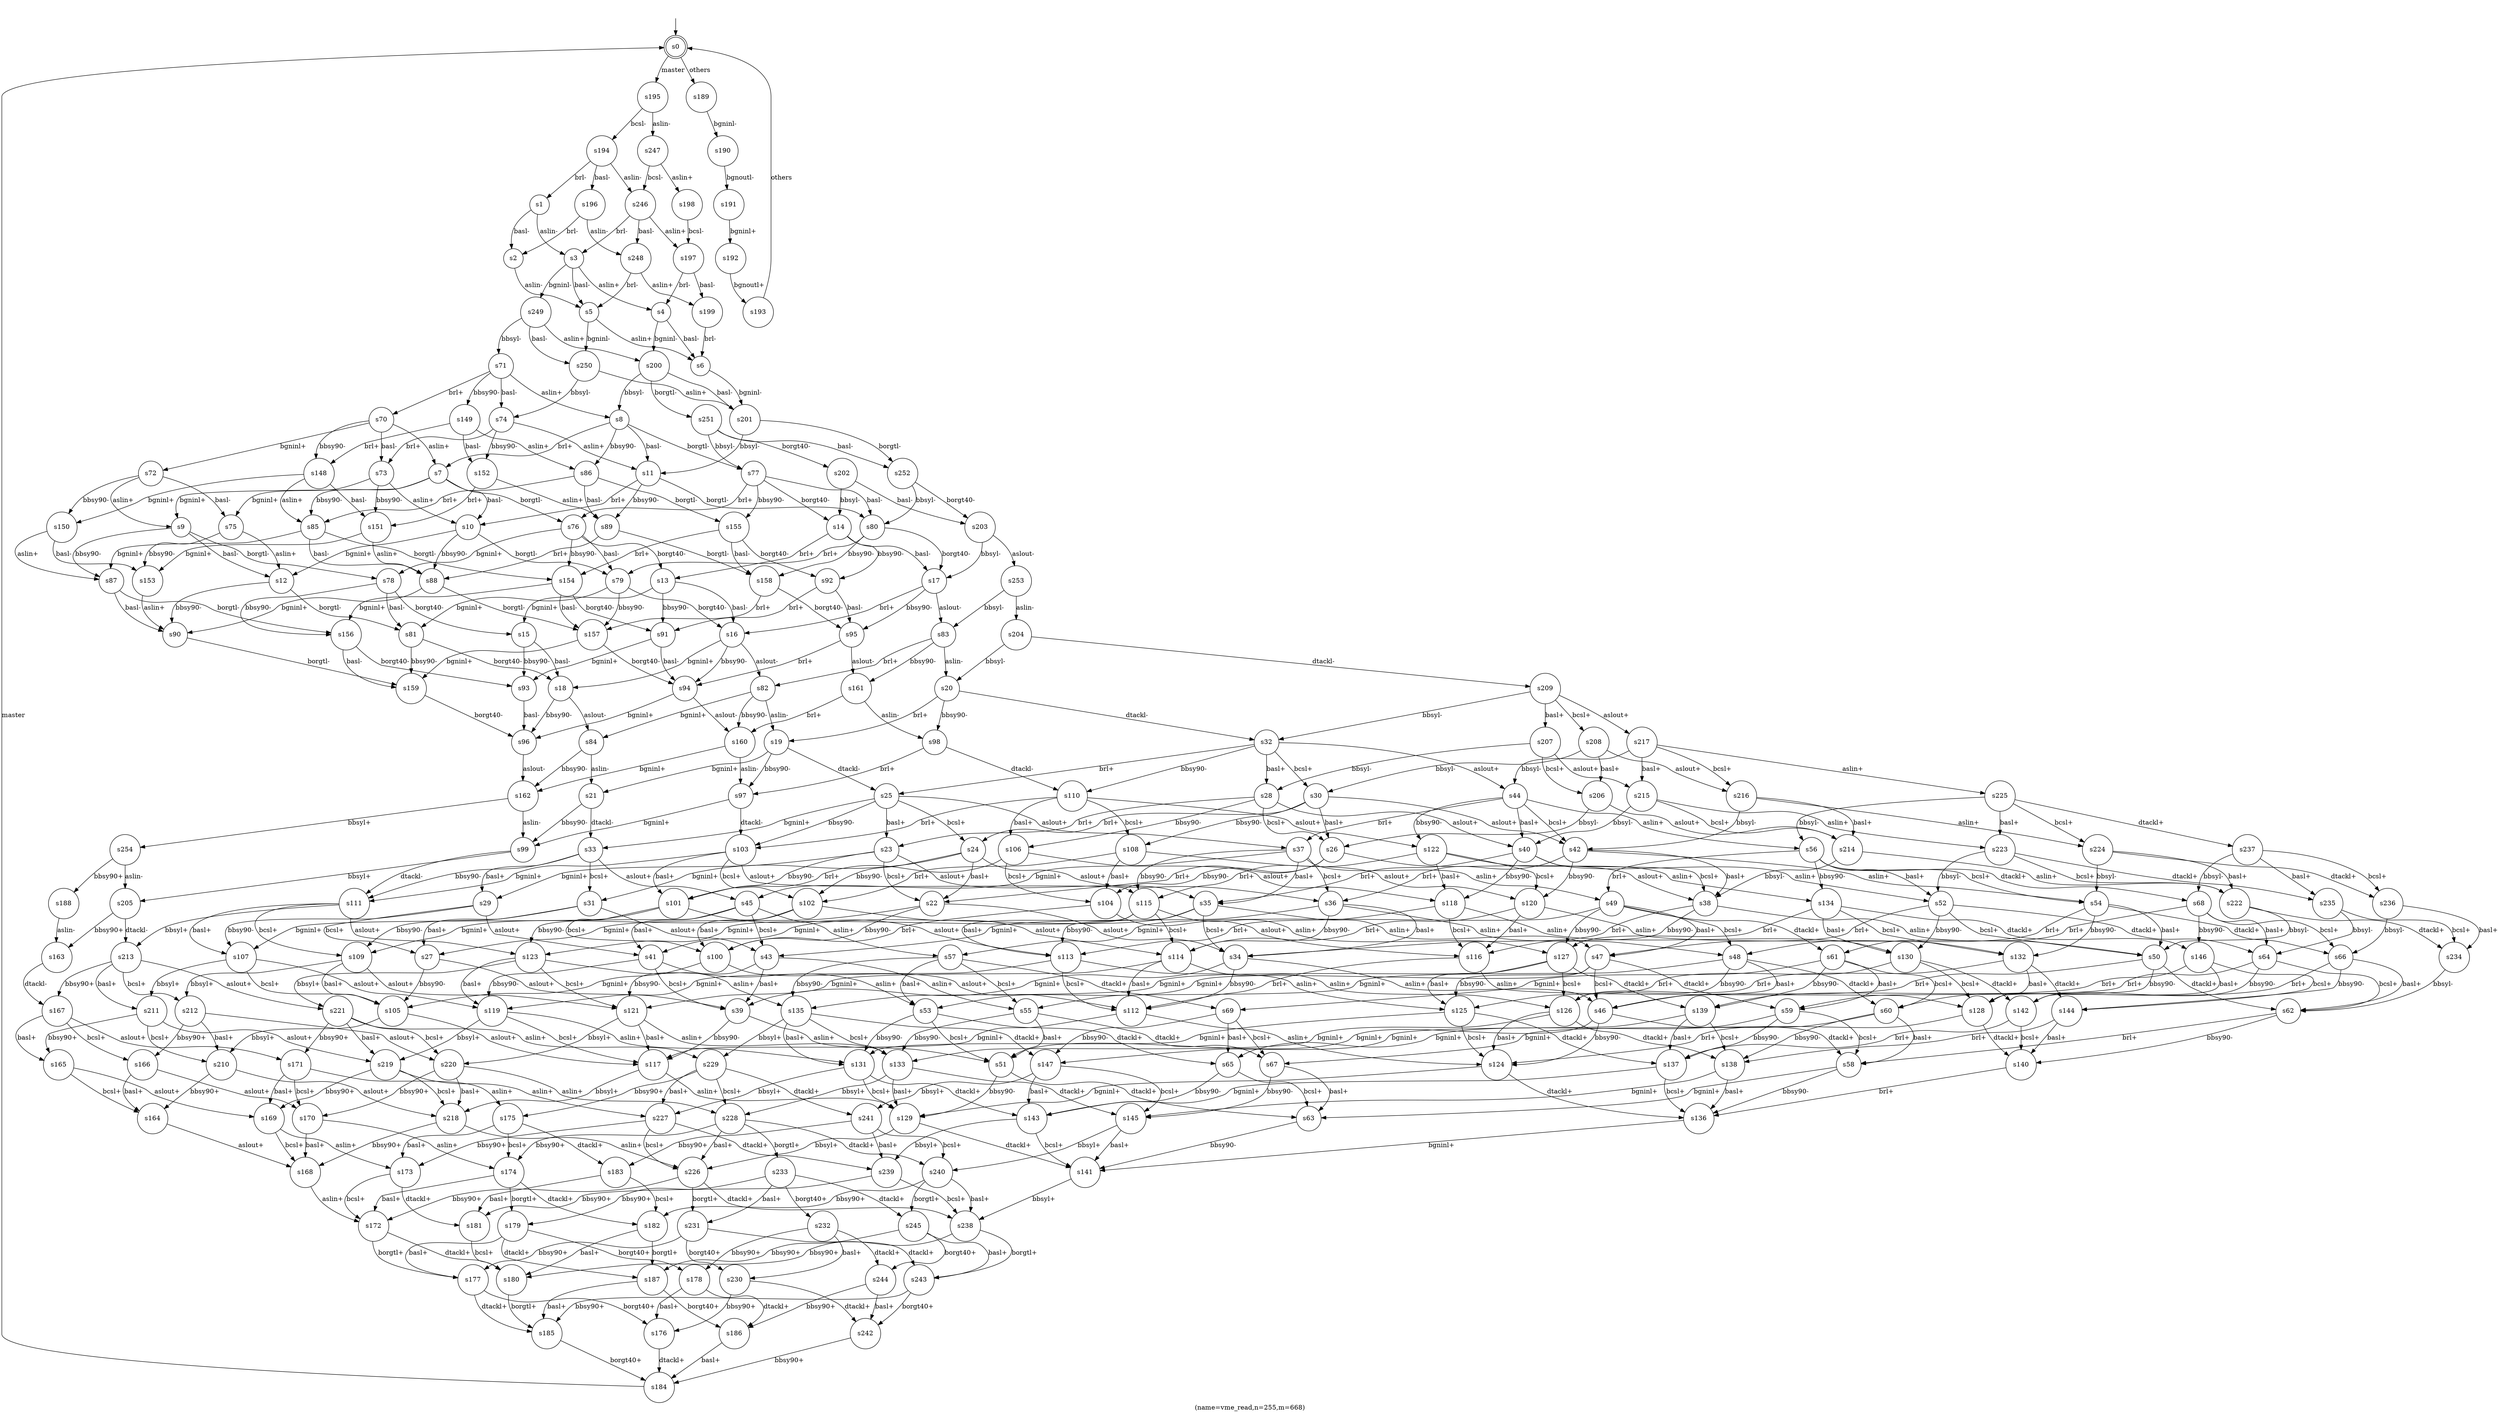 digraph vme_read{
	label="(name=vme_read,n=255,m=668)";
	_nil [style = "invis"];
	node [shape = doublecircle]; s0;
	node [shape = circle];
	_nil -> s0;
	s0->s195[label="master"];
	s184->s0[label="master"];
	s0->s189[label="others"];
	s193->s0[label="others"];
	s252->s80[label="bbsyl-"];
	s250->s74[label="bbsyl-"];
	s207->s28[label="bbsyl-"];
	s234->s62[label="bbsyl-"];
	s224->s54[label="bbsyl-"];
	s225->s56[label="bbsyl-"];
	s235->s64[label="bbsyl-"];
	s214->s38[label="bbsyl-"];
	s200->s8[label="bbsyl-"];
	s203->s17[label="bbsyl-"];
	s253->s83[label="bbsyl-"];
	s201->s11[label="bbsyl-"];
	s249->s71[label="bbsyl-"];
	s206->s26[label="bbsyl-"];
	s204->s20[label="bbsyl-"];
	s251->s77[label="bbsyl-"];
	s215->s40[label="bbsyl-"];
	s216->s42[label="bbsyl-"];
	s222->s50[label="bbsyl-"];
	s217->s44[label="bbsyl-"];
	s209->s32[label="bbsyl-"];
	s237->s68[label="bbsyl-"];
	s223->s52[label="bbsyl-"];
	s208->s30[label="bbsyl-"];
	s236->s66[label="bbsyl-"];
	s202->s14[label="bbsyl-"];
	s252->s203[label="borgt40-"];
	s157->s94[label="borgt40-"];
	s79->s16[label="borgt40-"];
	s78->s15[label="borgt40-"];
	s154->s91[label="borgt40-"];
	s81->s18[label="borgt40-"];
	s80->s17[label="borgt40-"];
	s155->s92[label="borgt40-"];
	s77->s14[label="borgt40-"];
	s251->s202[label="borgt40-"];
	s158->s95[label="borgt40-"];
	s76->s13[label="borgt40-"];
	s156->s93[label="borgt40-"];
	s159->s96[label="borgt40-"];
	s135->s229[label="bbsyl+"];
	s145->s240[label="bbsyl+"];
	s119->s219[label="bbsyl+"];
	s99->s205[label="bbsyl+"];
	s105->s210[label="bbsyl+"];
	s109->s212[label="bbsyl+"];
	s131->s227[label="bbsyl+"];
	s143->s239[label="bbsyl+"];
	s117->s218[label="bbsyl+"];
	s133->s228[label="bbsyl+"];
	s162->s254[label="bbsyl+"];
	s147->s241[label="bbsyl+"];
	s123->s221[label="bbsyl+"];
	s111->s213[label="bbsyl+"];
	s129->s226[label="bbsyl+"];
	s107->s211[label="bbsyl+"];
	s141->s238[label="bbsyl+"];
	s121->s220[label="bbsyl+"];
	s135->s133[label="bcsl+"];
	s130->s128[label="bcsl+"];
	s137->s136[label="bcsl+"];
	s119->s117[label="bcsl+"];
	s213->s212[label="bcsl+"];
	s56->s54[label="bcsl+"];
	s207->s206[label="bcsl+"];
	s229->s228[label="bcsl+"];
	s113->s112[label="bcsl+"];
	s227->s226[label="bcsl+"];
	s225->s224[label="bcsl+"];
	s118->s116[label="bcsl+"];
	s235->s234[label="bcsl+"];
	s57->s55[label="bcsl+"];
	s171->s170[label="bcsl+"];
	s181->s180[label="bcsl+"];
	s146->s144[label="bcsl+"];
	s219->s218[label="bcsl+"];
	s47->s46[label="bcsl+"];
	s29->s27[label="bcsl+"];
	s131->s129[label="bcsl+"];
	s241->s240[label="bcsl+"];
	s125->s124[label="bcsl+"];
	s143->s141[label="bcsl+"];
	s127->s126[label="bcsl+"];
	s169->s168[label="bcsl+"];
	s49->s48[label="bcsl+"];
	s101->s100[label="bcsl+"];
	s167->s166[label="bcsl+"];
	s239->s238[label="bcsl+"];
	s53->s51[label="bcsl+"];
	s175->s174[label="bcsl+"];
	s147->s145[label="bcsl+"];
	s41->s39[label="bcsl+"];
	s65->s63[label="bcsl+"];
	s123->s121[label="bcsl+"];
	s122->s120[label="bcsl+"];
	s139->s138[label="bcsl+"];
	s40->s38[label="bcsl+"];
	s69->s67[label="bcsl+"];
	s215->s214[label="bcsl+"];
	s110->s108[label="bcsl+"];
	s44->s42[label="bcsl+"];
	s183->s182[label="bcsl+"];
	s142->s140[label="bcsl+"];
	s111->s109[label="bcsl+"];
	s211->s210[label="bcsl+"];
	s103->s102[label="bcsl+"];
	s37->s36[label="bcsl+"];
	s134->s132[label="bcsl+"];
	s52->s50[label="bcsl+"];
	s25->s24[label="bcsl+"];
	s165->s164[label="bcsl+"];
	s64->s62[label="bcsl+"];
	s115->s114[label="bcsl+"];
	s107->s105[label="bcsl+"];
	s45->s43[label="bcsl+"];
	s217->s216[label="bcsl+"];
	s209->s208[label="bcsl+"];
	s33->s31[label="bcsl+"];
	s173->s172[label="bcsl+"];
	s23->s22[label="bcsl+"];
	s221->s220[label="bcsl+"];
	s68->s66[label="bcsl+"];
	s35->s34[label="bcsl+"];
	s237->s236[label="bcsl+"];
	s223->s222[label="bcsl+"];
	s28->s26[label="bcsl+"];
	s61->s60[label="bcsl+"];
	s32->s30[label="bcsl+"];
	s106->s104[label="bcsl+"];
	s59->s58[label="bcsl+"];
	s135->s131[label="basl+"];
	s145->s141[label="basl+"];
	s213->s211[label="basl+"];
	s56->s52[label="basl+"];
	s24->s22[label="basl+"];
	s187->s185[label="basl+"];
	s229->s227[label="basl+"];
	s224->s222[label="basl+"];
	s138->s136[label="basl+"];
	s120->s116[label="basl+"];
	s186->s184[label="basl+"];
	s225->s223[label="basl+"];
	s57->s53[label="basl+"];
	s109->s105[label="basl+"];
	s171->s169[label="basl+"];
	s146->s142[label="basl+"];
	s102->s100[label="basl+"];
	s241->s239[label="basl+"];
	s233->s231[label="basl+"];
	s245->s243[label="basl+"];
	s42->s38[label="basl+"];
	s30->s26[label="basl+"];
	s127->s125[label="basl+"];
	s179->s177[label="basl+"];
	s66->s62[label="basl+"];
	s49->s47[label="basl+"];
	s133->s129[label="basl+"];
	s36->s34[label="basl+"];
	s167->s165[label="basl+"];
	s228->s226[label="basl+"];
	s240->s238[label="basl+"];
	s175->s173[label="basl+"];
	s147->s143[label="basl+"];
	s123->s119[label="basl+"];
	s132->s128[label="basl+"];
	s31->s27[label="basl+"];
	s144->s140[label="basl+"];
	s122->s118[label="basl+"];
	s166->s164[label="basl+"];
	s139->s137[label="basl+"];
	s69->s65[label="basl+"];
	s55->s51[label="basl+"];
	s110->s106[label="basl+"];
	s244->s242[label="basl+"];
	s44->s40[label="basl+"];
	s183->s181[label="basl+"];
	s114->s112[label="basl+"];
	s111->s107[label="basl+"];
	s220->s218[label="basl+"];
	s103->s101[label="basl+"];
	s37->s35[label="basl+"];
	s134->s130[label="basl+"];
	s216->s214[label="basl+"];
	s25->s23[label="basl+"];
	s67->s63[label="basl+"];
	s232->s230[label="basl+"];
	s43->s39[label="basl+"];
	s115->s113[label="basl+"];
	s54->s50[label="basl+"];
	s45->s41[label="basl+"];
	s217->s215[label="basl+"];
	s212->s210[label="basl+"];
	s209->s207[label="basl+"];
	s170->s168[label="basl+"];
	s126->s124[label="basl+"];
	s33->s29[label="basl+"];
	s221->s219[label="basl+"];
	s68->s64[label="basl+"];
	s121->s117[label="basl+"];
	s178->s176[label="basl+"];
	s237->s235[label="basl+"];
	s208->s206[label="basl+"];
	s48->s46[label="basl+"];
	s60->s58[label="basl+"];
	s236->s234[label="basl+"];
	s108->s104[label="basl+"];
	s61->s59[label="basl+"];
	s32->s28[label="basl+"];
	s174->s172[label="basl+"];
	s182->s180[label="basl+"];
	s135->s147[label="dtackl+"];
	s226->s238[label="dtackl+"];
	s130->s142[label="dtackl+"];
	s56->s68[label="dtackl+"];
	s229->s241[label="dtackl+"];
	s172->s180[label="dtackl+"];
	s51->s63[label="dtackl+"];
	s224->s236[label="dtackl+"];
	s227->s239[label="dtackl+"];
	s225->s237[label="dtackl+"];
	s128->s140[label="dtackl+"];
	s57->s69[label="dtackl+"];
	s47->s59[label="dtackl+"];
	s131->s143[label="dtackl+"];
	s125->s137[label="dtackl+"];
	s233->s245[label="dtackl+"];
	s127->s139[label="dtackl+"];
	s179->s187[label="dtackl+"];
	s49->s61[label="dtackl+"];
	s133->s145[label="dtackl+"];
	s177->s185[label="dtackl+"];
	s50->s62[label="dtackl+"];
	s228->s240[label="dtackl+"];
	s53->s65[label="dtackl+"];
	s175->s183[label="dtackl+"];
	s176->s184[label="dtackl+"];
	s132->s144[label="dtackl+"];
	s231->s243[label="dtackl+"];
	s55->s67[label="dtackl+"];
	s134->s146[label="dtackl+"];
	s46->s58[label="dtackl+"];
	s52->s64[label="dtackl+"];
	s232->s244[label="dtackl+"];
	s222->s234[label="dtackl+"];
	s129->s141[label="dtackl+"];
	s54->s66[label="dtackl+"];
	s124->s136[label="dtackl+"];
	s126->s138[label="dtackl+"];
	s173->s181[label="dtackl+"];
	s178->s186[label="dtackl+"];
	s223->s235[label="dtackl+"];
	s48->s60[label="dtackl+"];
	s230->s242[label="dtackl+"];
	s174->s182[label="dtackl+"];
	s39->s51[label="aslin+"];
	s250->s201[label="aslin+"];
	s119->s131[label="aslin+"];
	s3->s4[label="aslin+"];
	s151->s88[label="aslin+"];
	s70->s7[label="aslin+"];
	s248->s199[label="aslin+"];
	s113->s125[label="aslin+"];
	s120->s132[label="aslin+"];
	s112->s124[label="aslin+"];
	s118->s130[label="aslin+"];
	s171->s175[label="aslin+"];
	s153->s90[label="aslin+"];
	s38->s50[label="aslin+"];
	s214->s222[label="aslin+"];
	s219->s227[label="aslin+"];
	s75->s12[label="aslin+"];
	s42->s54[label="aslin+"];
	s117->s129[label="aslin+"];
	s116->s128[label="aslin+"];
	s169->s173[label="aslin+"];
	s246->s197[label="aslin+"];
	s36->s48[label="aslin+"];
	s249->s200[label="aslin+"];
	s247->s198[label="aslin+"];
	s149->s86[label="aslin+"];
	s41->s53[label="aslin+"];
	s123->s135[label="aslin+"];
	s74->s11[label="aslin+"];
	s34->s46[label="aslin+"];
	s73->s10[label="aslin+"];
	s122->s134[label="aslin+"];
	s40->s52[label="aslin+"];
	s218->s226[label="aslin+"];
	s150->s87[label="aslin+"];
	s148->s85[label="aslin+"];
	s215->s223[label="aslin+"];
	s44->s56[label="aslin+"];
	s114->s126[label="aslin+"];
	s220->s228[label="aslin+"];
	s37->s49[label="aslin+"];
	s216->s224[label="aslin+"];
	s43->s55[label="aslin+"];
	s115->s127[label="aslin+"];
	s45->s57[label="aslin+"];
	s71->s8[label="aslin+"];
	s217->s225[label="aslin+"];
	s170->s174[label="aslin+"];
	s168->s172[label="aslin+"];
	s72->s9[label="aslin+"];
	s152->s89[label="aslin+"];
	s221->s229[label="aslin+"];
	s121->s133[label="aslin+"];
	s35->s47[label="aslin+"];
	s5->s6[label="aslin+"];
	s39->s117[label="bbsy90-"];
	s56->s134[label="bbsy90-"];
	s24->s102[label="bbsy90-"];
	s63->s141[label="bbsy90-"];
	s16->s94[label="bbsy90-"];
	s70->s148[label="bbsy90-"];
	s79->s157[label="bbsy90-"];
	s51->s129[label="bbsy90-"];
	s58->s136[label="bbsy90-"];
	s9->s87[label="bbsy90-"];
	s8->s86[label="bbsy90-"];
	s78->s156[label="bbsy90-"];
	s57->s135[label="bbsy90-"];
	s38->s116[label="bbsy90-"];
	s27->s105[label="bbsy90-"];
	s47->s125[label="bbsy90-"];
	s7->s85[label="bbsy90-"];
	s29->s107[label="bbsy90-"];
	s11->s89[label="bbsy90-"];
	s75->s153[label="bbsy90-"];
	s42->s120[label="bbsy90-"];
	s30->s108[label="bbsy90-"];
	s21->s99[label="bbsy90-"];
	s66->s144[label="bbsy90-"];
	s49->s127[label="bbsy90-"];
	s81->s159[label="bbsy90-"];
	s80->s158[label="bbsy90-"];
	s36->s114[label="bbsy90-"];
	s18->s96[label="bbsy90-"];
	s50->s128[label="bbsy90-"];
	s62->s140[label="bbsy90-"];
	s53->s131[label="bbsy90-"];
	s14->s92[label="bbsy90-"];
	s41->s119[label="bbsy90-"];
	s17->s95[label="bbsy90-"];
	s65->s143[label="bbsy90-"];
	s74->s152[label="bbsy90-"];
	s34->s112[label="bbsy90-"];
	s73->s151[label="bbsy90-"];
	s31->s109[label="bbsy90-"];
	s84->s162[label="bbsy90-"];
	s13->s91[label="bbsy90-"];
	s26->s104[label="bbsy90-"];
	s15->s93[label="bbsy90-"];
	s77->s155[label="bbsy90-"];
	s40->s118[label="bbsy90-"];
	s69->s147[label="bbsy90-"];
	s55->s133[label="bbsy90-"];
	s44->s122[label="bbsy90-"];
	s37->s115[label="bbsy90-"];
	s46->s124[label="bbsy90-"];
	s52->s130[label="bbsy90-"];
	s25->s103[label="bbsy90-"];
	s67->s145[label="bbsy90-"];
	s43->s121[label="bbsy90-"];
	s64->s142[label="bbsy90-"];
	s19->s97[label="bbsy90-"];
	s54->s132[label="bbsy90-"];
	s45->s123[label="bbsy90-"];
	s76->s154[label="bbsy90-"];
	s82->s160[label="bbsy90-"];
	s71->s149[label="bbsy90-"];
	s20->s98[label="bbsy90-"];
	s33->s111[label="bbsy90-"];
	s72->s150[label="bbsy90-"];
	s23->s101[label="bbsy90-"];
	s68->s146[label="bbsy90-"];
	s35->s113[label="bbsy90-"];
	s10->s88[label="bbsy90-"];
	s83->s161[label="bbsy90-"];
	s12->s90[label="bbsy90-"];
	s48->s126[label="bbsy90-"];
	s60->s138[label="bbsy90-"];
	s28->s106[label="bbsy90-"];
	s61->s139[label="bbsy90-"];
	s22->s100[label="bbsy90-"];
	s32->s110[label="bbsy90-"];
	s59->s137[label="bbsy90-"];
	s226->s172[label="bbsy90+"];
	s242->s184[label="bbsy90+"];
	s213->s167[label="bbsy90+"];
	s229->s175[label="bbsy90+"];
	s254->s188[label="bbsy90+"];
	s227->s173[label="bbsy90+"];
	s243->s185[label="bbsy90+"];
	s219->s169[label="bbsy90+"];
	s241->s183[label="bbsy90+"];
	s233->s179[label="bbsy90+"];
	s245->s187[label="bbsy90+"];
	s239->s181[label="bbsy90+"];
	s228->s174[label="bbsy90+"];
	s240->s182[label="bbsy90+"];
	s238->s180[label="bbsy90+"];
	s231->s177[label="bbsy90+"];
	s218->s168[label="bbsy90+"];
	s244->s186[label="bbsy90+"];
	s211->s165[label="bbsy90+"];
	s220->s170[label="bbsy90+"];
	s232->s178[label="bbsy90+"];
	s212->s166[label="bbsy90+"];
	s221->s171[label="bbsy90+"];
	s205->s163[label="bbsy90+"];
	s230->s176[label="bbsy90+"];
	s210->s164[label="bbsy90+"];
	s226->s231[label="borgtl+"];
	s172->s177[label="borgtl+"];
	s228->s233[label="borgtl+"];
	s240->s245[label="borgtl+"];
	s238->s243[label="borgtl+"];
	s180->s185[label="borgtl+"];
	s174->s179[label="borgtl+"];
	s182->s187[label="borgtl+"];
	s130->s125[label="brl+"];
	s56->s49[label="brl+"];
	s120->s114[label="brl+"];
	s92->s91[label="brl+"];
	s98->s97[label="brl+"];
	s118->s113[label="brl+"];
	s128->s124[label="brl+"];
	s8->s7[label="brl+"];
	s38->s34[label="brl+"];
	s146->s139[label="brl+"];
	s95->s94[label="brl+"];
	s11->s10[label="brl+"];
	s42->s36[label="brl+"];
	s30->s24[label="brl+"];
	s116->s112[label="brl+"];
	s66->s60[label="brl+"];
	s80->s79[label="brl+"];
	s140->s136[label="brl+"];
	s50->s46[label="brl+"];
	s62->s58[label="brl+"];
	s89->s88[label="brl+"];
	s14->s13[label="brl+"];
	s149->s148[label="brl+"];
	s17->s16[label="brl+"];
	s132->s126[label="brl+"];
	s155->s154[label="brl+"];
	s74->s73[label="brl+"];
	s144->s138[label="brl+"];
	s26->s22[label="brl+"];
	s122->s115[label="brl+"];
	s77->s76[label="brl+"];
	s40->s35[label="brl+"];
	s110->s103[label="brl+"];
	s44->s37[label="brl+"];
	s142->s137[label="brl+"];
	s158->s157[label="brl+"];
	s134->s127[label="brl+"];
	s161->s160[label="brl+"];
	s52->s47[label="brl+"];
	s64->s59[label="brl+"];
	s54->s48[label="brl+"];
	s71->s70[label="brl+"];
	s104->s100[label="brl+"];
	s20->s19[label="brl+"];
	s86->s85[label="brl+"];
	s152->s151[label="brl+"];
	s68->s61[label="brl+"];
	s83->s82[label="brl+"];
	s108->s102[label="brl+"];
	s28->s23[label="brl+"];
	s32->s25[label="brl+"];
	s106->s101[label="brl+"];
	s194->s246[label="aslin-"];
	s188->s163[label="aslin-"];
	s254->s205[label="aslin-"];
	s196->s248[label="aslin-"];
	s162->s99[label="aslin-"];
	s253->s204[label="aslin-"];
	s2->s5[label="aslin-"];
	s160->s97[label="aslin-"];
	s195->s247[label="aslin-"];
	s84->s21[label="aslin-"];
	s161->s98[label="aslin-"];
	s82->s19[label="aslin-"];
	s1->s3[label="aslin-"];
	s83->s20[label="aslin-"];
	s194->s1[label="brl-"];
	s248->s5[label="brl-"];
	s196->s2[label="brl-"];
	s246->s3[label="brl-"];
	s199->s6[label="brl-"];
	s197->s4[label="brl-"];
	s194->s196[label="basl-"];
	s3->s5[label="basl-"];
	s70->s73[label="basl-"];
	s91->s94[label="basl-"];
	s9->s12[label="basl-"];
	s92->s95[label="basl-"];
	s4->s6[label="basl-"];
	s8->s11[label="basl-"];
	s78->s81[label="basl-"];
	s7->s10[label="basl-"];
	s200->s201[label="basl-"];
	s154->s157[label="basl-"];
	s87->s90[label="basl-"];
	s85->s88[label="basl-"];
	s246->s248[label="basl-"];
	s249->s250[label="basl-"];
	s14->s17[label="basl-"];
	s149->s152[label="basl-"];
	s155->s158[label="basl-"];
	s13->s16[label="basl-"];
	s15->s18[label="basl-"];
	s77->s80[label="basl-"];
	s251->s252[label="basl-"];
	s150->s153[label="basl-"];
	s197->s199[label="basl-"];
	s148->s151[label="basl-"];
	s93->s96[label="basl-"];
	s76->s79[label="basl-"];
	s71->s74[label="basl-"];
	s86->s89[label="basl-"];
	s72->s75[label="basl-"];
	s1->s2[label="basl-"];
	s156->s159[label="basl-"];
	s202->s203[label="basl-"];
	s137->s143[label="bgninl+"];
	s24->s31[label="bgninl+"];
	s157->s159[label="bgninl+"];
	s16->s18[label="bgninl+"];
	s151->s153[label="bgninl+"];
	s70->s72[label="bgninl+"];
	s79->s81[label="bgninl+"];
	s113->s119[label="bgninl+"];
	s138->s145[label="bgninl+"];
	s97->s99[label="bgninl+"];
	s58->s63[label="bgninl+"];
	s91->s93[label="bgninl+"];
	s94->s96[label="bgninl+"];
	s112->s117[label="bgninl+"];
	s47->s53[label="bgninl+"];
	s7->s9[label="bgninl+"];
	s102->s109[label="bgninl+"];
	s154->s156[label="bgninl+"];
	s125->s131[label="bgninl+"];
	s127->s135[label="bgninl+"];
	s85->s87[label="bgninl+"];
	s49->s57[label="bgninl+"];
	s101->s107[label="bgninl+"];
	s36->s43[label="bgninl+"];
	s160->s162[label="bgninl+"];
	s34->s39[label="bgninl+"];
	s73->s75[label="bgninl+"];
	s13->s15[label="bgninl+"];
	s100->s105[label="bgninl+"];
	s139->s147[label="bgninl+"];
	s148->s150[label="bgninl+"];
	s114->s121[label="bgninl+"];
	s103->s111[label="bgninl+"];
	s37->s45[label="bgninl+"];
	s46->s51[label="bgninl+"];
	s25->s33[label="bgninl+"];
	s19->s21[label="bgninl+"];
	s115->s123[label="bgninl+"];
	s76->s78[label="bgninl+"];
	s82->s84[label="bgninl+"];
	s124->s129[label="bgninl+"];
	s126->s133[label="bgninl+"];
	s191->s192[label="bgninl+"];
	s88->s90[label="bgninl+"];
	s23->s29[label="bgninl+"];
	s35->s41[label="bgninl+"];
	s10->s12[label="bgninl+"];
	s136->s141[label="bgninl+"];
	s48->s55[label="bgninl+"];
	s60->s67[label="bgninl+"];
	s61->s69[label="bgninl+"];
	s22->s27[label="bgninl+"];
	s59->s65[label="bgninl+"];
	s213->s221[label="aslout+"];
	s24->s36[label="aslout+"];
	s207->s215[label="aslout+"];
	s105->s117[label="aslout+"];
	s109->s121[label="aslout+"];
	s27->s39[label="aslout+"];
	s102->s114[label="aslout+"];
	s29->s41[label="aslout+"];
	s164->s168[label="aslout+"];
	s30->s42[label="aslout+"];
	s101->s113[label="aslout+"];
	s167->s171[label="aslout+"];
	s206->s214[label="aslout+"];
	s31->s43[label="aslout+"];
	s26->s38[label="aslout+"];
	s166->s170[label="aslout+"];
	s100->s112[label="aslout+"];
	s110->s122[label="aslout+"];
	s111->s123[label="aslout+"];
	s211->s219[label="aslout+"];
	s103->s115[label="aslout+"];
	s25->s37[label="aslout+"];
	s165->s169[label="aslout+"];
	s107->s119[label="aslout+"];
	s104->s116[label="aslout+"];
	s212->s220[label="aslout+"];
	s209->s217[label="aslout+"];
	s33->s45[label="aslout+"];
	s23->s35[label="aslout+"];
	s208->s216[label="aslout+"];
	s108->s120[label="aslout+"];
	s28->s40[label="aslout+"];
	s210->s218[label="aslout+"];
	s22->s34[label="aslout+"];
	s32->s44[label="aslout+"];
	s106->s118[label="aslout+"];
	s3->s249[label="bgninl-"];
	s4->s200[label="bgninl-"];
	s6->s201[label="bgninl-"];
	s189->s190[label="bgninl-"];
	s5->s250[label="bgninl-"];
	s187->s186[label="borgt40+"];
	s243->s242[label="borgt40+"];
	s185->s184[label="borgt40+"];
	s233->s232[label="borgt40+"];
	s245->s244[label="borgt40+"];
	s179->s178[label="borgt40+"];
	s177->s176[label="borgt40+"];
	s231->s230[label="borgt40+"];
	s16->s82[label="aslout-"];
	s96->s162[label="aslout-"];
	s94->s160[label="aslout-"];
	s95->s161[label="aslout-"];
	s203->s253[label="aslout-"];
	s18->s84[label="aslout-"];
	s17->s83[label="aslout-"];
	s90->s159[label="borgtl-"];
	s9->s78[label="borgtl-"];
	s8->s77[label="borgtl-"];
	s7->s76[label="borgtl-"];
	s200->s251[label="borgtl-"];
	s11->s80[label="borgtl-"];
	s87->s156[label="borgtl-"];
	s85->s154[label="borgtl-"];
	s201->s252[label="borgtl-"];
	s89->s158[label="borgtl-"];
	s86->s155[label="borgtl-"];
	s88->s157[label="borgtl-"];
	s10->s79[label="borgtl-"];
	s12->s81[label="borgtl-"];
	s97->s103[label="dtackl-"];
	s98->s110[label="dtackl-"];
	s99->s111[label="dtackl-"];
	s21->s33[label="dtackl-"];
	s204->s209[label="dtackl-"];
	s19->s25[label="dtackl-"];
	s20->s32[label="dtackl-"];
	s163->s167[label="dtackl-"];
	s205->s213[label="dtackl-"];
	s192->s193[label="bgnoutl+"];
	s190->s191[label="bgnoutl-"];
	s247->s246[label="bcsl-"];
	s195->s194[label="bcsl-"];
	s198->s197[label="bcsl-"];
}
